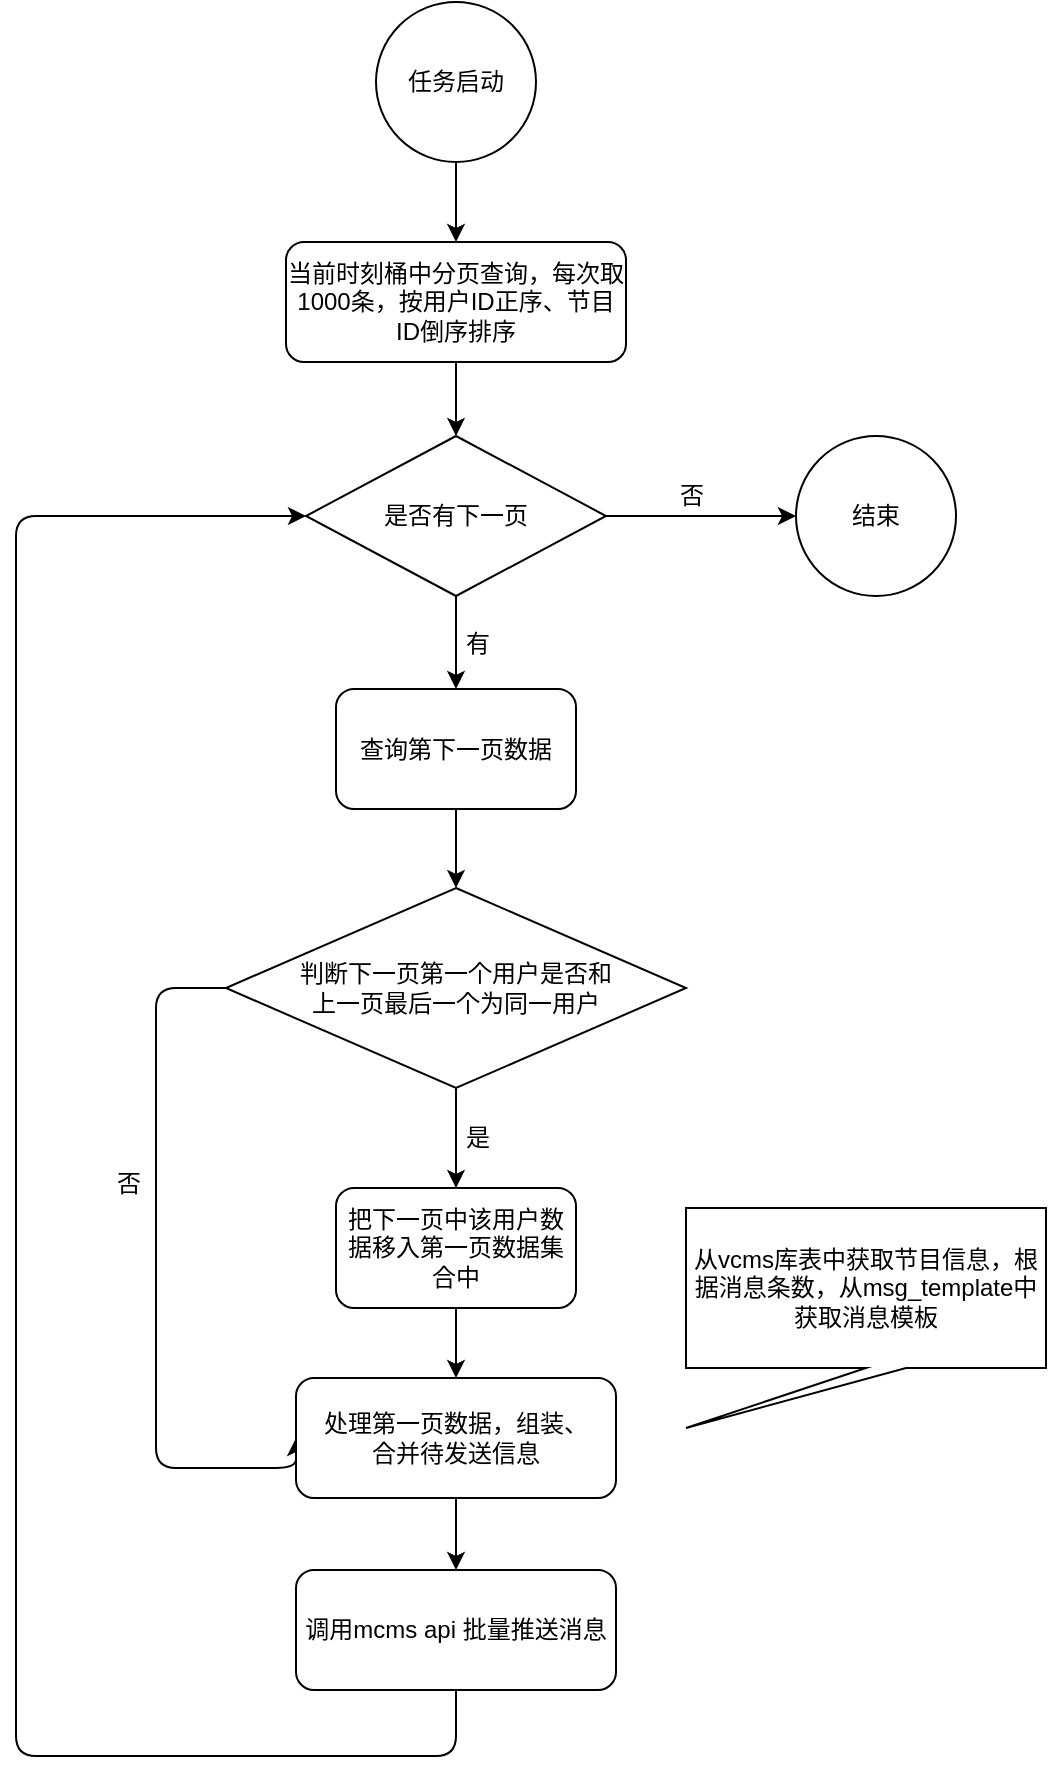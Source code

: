 <mxfile version="11.1.2" type="github"><diagram id="qTkqHkgWrCzfYp0wnIWX" name="Page-1"><mxGraphModel dx="1550" dy="826" grid="1" gridSize="10" guides="1" tooltips="1" connect="1" arrows="1" fold="1" page="1" pageScale="1" pageWidth="827" pageHeight="1169" math="0" shadow="0"><root><mxCell id="0"/><mxCell id="1" parent="0"/><mxCell id="zCd-5Ti5rfiYkO7gx-tt-3" value="" style="edgeStyle=orthogonalEdgeStyle;rounded=0;orthogonalLoop=1;jettySize=auto;html=1;" parent="1" source="zCd-5Ti5rfiYkO7gx-tt-1" target="zCd-5Ti5rfiYkO7gx-tt-2" edge="1"><mxGeometry relative="1" as="geometry"/></mxCell><mxCell id="zCd-5Ti5rfiYkO7gx-tt-1" value="任务启动" style="ellipse;whiteSpace=wrap;html=1;aspect=fixed;" parent="1" vertex="1"><mxGeometry x="350" y="43" width="80" height="80" as="geometry"/></mxCell><mxCell id="zCd-5Ti5rfiYkO7gx-tt-28" value="" style="edgeStyle=orthogonalEdgeStyle;rounded=1;orthogonalLoop=1;jettySize=auto;html=1;strokeColor=#000000;" parent="1" source="zCd-5Ti5rfiYkO7gx-tt-2" target="zCd-5Ti5rfiYkO7gx-tt-19" edge="1"><mxGeometry relative="1" as="geometry"/></mxCell><mxCell id="zCd-5Ti5rfiYkO7gx-tt-2" value="当前时刻桶中分页查询，每次取1000条，按用户ID正序、节目ID倒序排序" style="rounded=1;whiteSpace=wrap;html=1;" parent="1" vertex="1"><mxGeometry x="305" y="163" width="170" height="60" as="geometry"/></mxCell><mxCell id="zCd-5Ti5rfiYkO7gx-tt-31" value="" style="edgeStyle=orthogonalEdgeStyle;rounded=1;orthogonalLoop=1;jettySize=auto;html=1;strokeColor=#000000;" parent="1" source="zCd-5Ti5rfiYkO7gx-tt-4" target="zCd-5Ti5rfiYkO7gx-tt-6" edge="1"><mxGeometry relative="1" as="geometry"/></mxCell><mxCell id="zCd-5Ti5rfiYkO7gx-tt-4" value="查询第下一页数据" style="rounded=1;whiteSpace=wrap;html=1;" parent="1" vertex="1"><mxGeometry x="330" y="386.5" width="120" height="60" as="geometry"/></mxCell><mxCell id="zCd-5Ti5rfiYkO7gx-tt-9" value="" style="edgeStyle=orthogonalEdgeStyle;rounded=0;orthogonalLoop=1;jettySize=auto;html=1;" parent="1" source="zCd-5Ti5rfiYkO7gx-tt-6" target="zCd-5Ti5rfiYkO7gx-tt-8" edge="1"><mxGeometry relative="1" as="geometry"/></mxCell><mxCell id="zCd-5Ti5rfiYkO7gx-tt-14" value="" style="edgeStyle=orthogonalEdgeStyle;rounded=1;orthogonalLoop=1;jettySize=auto;html=1;entryX=0;entryY=0.5;entryDx=0;entryDy=0;exitX=0;exitY=0.5;exitDx=0;exitDy=0;strokeColor=#000000;" parent="1" source="zCd-5Ti5rfiYkO7gx-tt-6" target="zCd-5Ti5rfiYkO7gx-tt-11" edge="1"><mxGeometry relative="1" as="geometry"><mxPoint x="195" y="536" as="targetPoint"/><Array as="points"><mxPoint x="240" y="536"/><mxPoint x="240" y="776"/></Array></mxGeometry></mxCell><mxCell id="zCd-5Ti5rfiYkO7gx-tt-15" value="否" style="text;html=1;resizable=0;points=[];align=center;verticalAlign=middle;labelBackgroundColor=#ffffff;" parent="zCd-5Ti5rfiYkO7gx-tt-14" vertex="1" connectable="0"><mxGeometry x="-0.262" y="1" relative="1" as="geometry"><mxPoint x="-15" as="offset"/></mxGeometry></mxCell><mxCell id="zCd-5Ti5rfiYkO7gx-tt-6" value="判断下一页第一个用户是否和&lt;br&gt;上一页最后一个为同一用户" style="rhombus;whiteSpace=wrap;html=1;" parent="1" vertex="1"><mxGeometry x="275" y="486" width="230" height="100" as="geometry"/></mxCell><mxCell id="zCd-5Ti5rfiYkO7gx-tt-12" value="" style="edgeStyle=orthogonalEdgeStyle;rounded=0;orthogonalLoop=1;jettySize=auto;html=1;" parent="1" source="zCd-5Ti5rfiYkO7gx-tt-8" target="zCd-5Ti5rfiYkO7gx-tt-11" edge="1"><mxGeometry relative="1" as="geometry"/></mxCell><mxCell id="zCd-5Ti5rfiYkO7gx-tt-8" value="把下一页中该用户数据移入第一页数据集合中" style="rounded=1;whiteSpace=wrap;html=1;" parent="1" vertex="1"><mxGeometry x="330" y="636" width="120" height="60" as="geometry"/></mxCell><mxCell id="zCd-5Ti5rfiYkO7gx-tt-18" value="" style="edgeStyle=orthogonalEdgeStyle;rounded=1;orthogonalLoop=1;jettySize=auto;html=1;strokeColor=#000000;exitX=0.5;exitY=1;exitDx=0;exitDy=0;entryX=0;entryY=0.5;entryDx=0;entryDy=0;" parent="1" source="znM3Siuj5_GiuOoeUIVx-1" target="zCd-5Ti5rfiYkO7gx-tt-19" edge="1"><mxGeometry relative="1" as="geometry"><mxPoint x="310" y="290" as="targetPoint"/><Array as="points"><mxPoint x="390" y="920"/><mxPoint x="170" y="920"/><mxPoint x="170" y="300"/></Array></mxGeometry></mxCell><mxCell id="znM3Siuj5_GiuOoeUIVx-2" value="" style="edgeStyle=orthogonalEdgeStyle;rounded=1;orthogonalLoop=1;jettySize=auto;html=1;strokeColor=#000000;" parent="1" source="zCd-5Ti5rfiYkO7gx-tt-11" target="znM3Siuj5_GiuOoeUIVx-1" edge="1"><mxGeometry relative="1" as="geometry"/></mxCell><mxCell id="zCd-5Ti5rfiYkO7gx-tt-11" value="处理第一页数据，组装、&lt;br&gt;合并待发送信息" style="rounded=1;whiteSpace=wrap;html=1;" parent="1" vertex="1"><mxGeometry x="310" y="731" width="160" height="60" as="geometry"/></mxCell><mxCell id="zCd-5Ti5rfiYkO7gx-tt-10" value="是" style="text;html=1;resizable=0;points=[];autosize=1;align=left;verticalAlign=top;spacingTop=-4;" parent="1" vertex="1"><mxGeometry x="393" y="601" width="30" height="20" as="geometry"/></mxCell><mxCell id="zCd-5Ti5rfiYkO7gx-tt-16" value="从vcms库表中获取节目信息，根据消息条数，从msg_template中获取消息模板" style="shape=callout;whiteSpace=wrap;html=1;perimeter=calloutPerimeter;position2=0;" parent="1" vertex="1"><mxGeometry x="505" y="646" width="180" height="110" as="geometry"/></mxCell><mxCell id="zCd-5Ti5rfiYkO7gx-tt-29" value="" style="edgeStyle=orthogonalEdgeStyle;rounded=1;orthogonalLoop=1;jettySize=auto;html=1;strokeColor=#000000;" parent="1" source="zCd-5Ti5rfiYkO7gx-tt-19" target="zCd-5Ti5rfiYkO7gx-tt-4" edge="1"><mxGeometry relative="1" as="geometry"/></mxCell><mxCell id="zCd-5Ti5rfiYkO7gx-tt-33" value="" style="edgeStyle=orthogonalEdgeStyle;rounded=1;orthogonalLoop=1;jettySize=auto;html=1;strokeColor=#000000;entryX=0;entryY=0.5;entryDx=0;entryDy=0;" parent="1" source="zCd-5Ti5rfiYkO7gx-tt-19" target="zCd-5Ti5rfiYkO7gx-tt-35" edge="1"><mxGeometry relative="1" as="geometry"><mxPoint x="545" y="300" as="targetPoint"/></mxGeometry></mxCell><mxCell id="zCd-5Ti5rfiYkO7gx-tt-19" value="是否有下一页" style="rhombus;whiteSpace=wrap;html=1;" parent="1" vertex="1"><mxGeometry x="315" y="260" width="150" height="80" as="geometry"/></mxCell><mxCell id="zCd-5Ti5rfiYkO7gx-tt-30" value="有" style="text;html=1;resizable=0;points=[];autosize=1;align=left;verticalAlign=top;spacingTop=-4;" parent="1" vertex="1"><mxGeometry x="393" y="353.5" width="30" height="20" as="geometry"/></mxCell><mxCell id="zCd-5Ti5rfiYkO7gx-tt-34" value="否" style="text;html=1;resizable=0;points=[];autosize=1;align=left;verticalAlign=top;spacingTop=-4;" parent="1" vertex="1"><mxGeometry x="500" y="280" width="30" height="20" as="geometry"/></mxCell><mxCell id="zCd-5Ti5rfiYkO7gx-tt-35" value="结束" style="ellipse;whiteSpace=wrap;html=1;aspect=fixed;" parent="1" vertex="1"><mxGeometry x="560" y="260" width="80" height="80" as="geometry"/></mxCell><mxCell id="znM3Siuj5_GiuOoeUIVx-1" value="调用mcms api 批量推送消息" style="rounded=1;whiteSpace=wrap;html=1;" parent="1" vertex="1"><mxGeometry x="310" y="827" width="160" height="60" as="geometry"/></mxCell></root></mxGraphModel></diagram></mxfile>